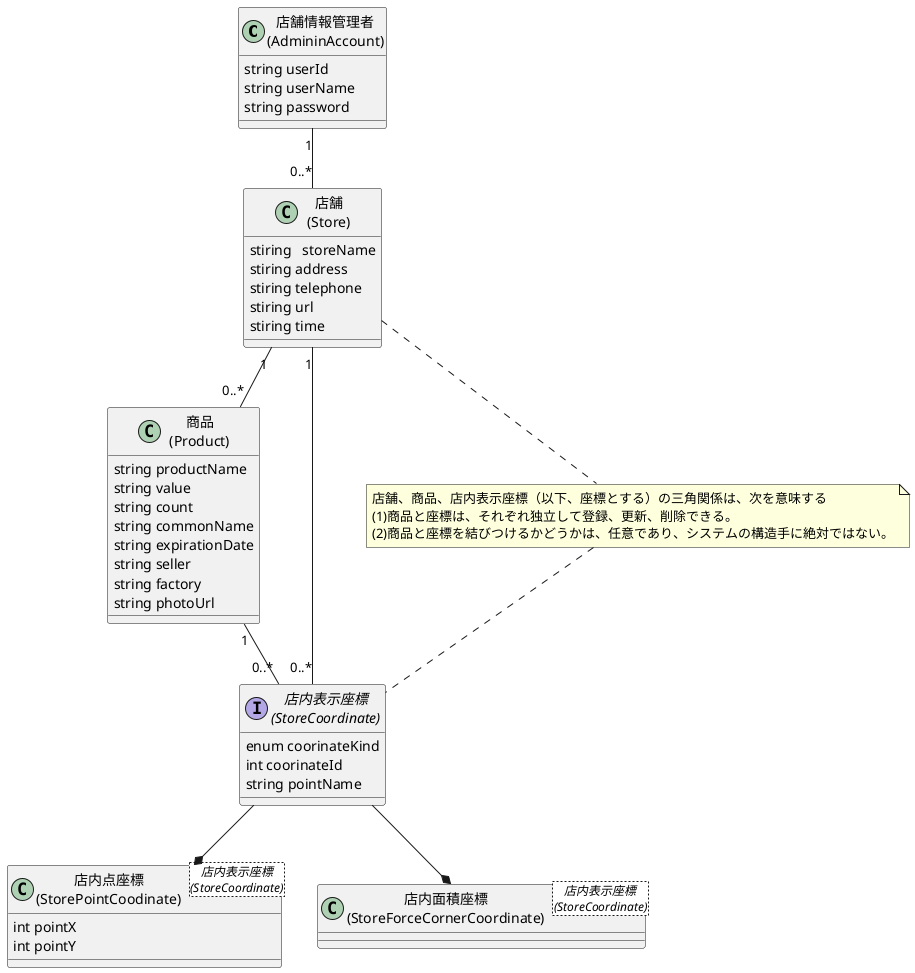 @startuml classPicture

class "店舗情報管理者\n(AdmininAccount)" as admin{
 string userId
 string userName
 string password
}

class "商品\n(Product)" as prod{
    string productName
    string value
    string count
    string commonName
    string expirationDate
    string seller
    string factory
    string photoUrl
}

class "店舗\n(Store)" as store{
    stiring   storeName
    stiring address
    stiring telephone
    stiring url
    stiring time

}

interface "店内表示座標\n(StoreCoordinate)" as storeCoordinate{
 enum coorinateKind
 int coorinateId
 string pointName
}

class "店内点座標\n(StorePointCoodinate)" as dotCoordinate <店内表示座標\n(StoreCoordinate)> {
 int pointX
 int pointY

}

class "店内面積座標\n(StoreForceCornerCoordinate)" as StoreForceCornerCoordinate <店内表示座標\n(StoreCoordinate)>{}


note "店舗、商品、店内表示座標（以下、座標とする）の三角関係は、次を意味する\n(1)商品と座標は、それぞれ独立して登録、更新、削除できる。\n(2)商品と座標を結びつけるかどうかは、任意であり、システムの構造手に絶対ではない。" as M1



admin "1"--"0..*" store

store"1"--"0..*" prod
store"1"--"0..*" storeCoordinate

prod "1"--"0..*" storeCoordinate

storeCoordinate --* dotCoordinate
storeCoordinate --* StoreForceCornerCoordinate

store .. M1

M1 .. storeCoordinate
@enduml